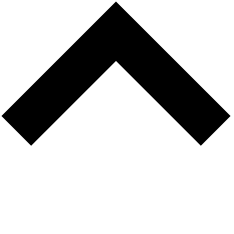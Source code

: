 <mxfile version="13.0.1" type="device" pages="4"><diagram id="aWQeTL9NQRo1xwueGkXw" name="u"><mxGraphModel dx="1088" dy="880" grid="1" gridSize="10" guides="1" tooltips="1" connect="1" arrows="1" fold="1" page="1" pageScale="1" pageWidth="827" pageHeight="1169" math="0" shadow="0"><root><mxCell id="0"/><mxCell id="1" parent="0"/><mxCell id="EsyRiiWJTBuaE-aF_vN_-1" value="" style="shape=corner;whiteSpace=wrap;html=1;fillColor=#000000;rotation=45;" vertex="1" parent="1"><mxGeometry x="360" y="400" width="80" height="80" as="geometry"/></mxCell></root></mxGraphModel></diagram><diagram name="d" id="W1UfKvYtyI12yZrhrYzm"><mxGraphModel dx="1088" dy="880" grid="1" gridSize="10" guides="1" tooltips="1" connect="1" arrows="1" fold="1" page="1" pageScale="1" pageWidth="827" pageHeight="1169" math="0" shadow="0"><root><mxCell id="H0VgH5Tvj54mwjhVn4wh-0"/><mxCell id="H0VgH5Tvj54mwjhVn4wh-1" parent="H0VgH5Tvj54mwjhVn4wh-0"/><mxCell id="H0VgH5Tvj54mwjhVn4wh-2" value="" style="shape=corner;whiteSpace=wrap;html=1;fillColor=#000000;rotation=225;" vertex="1" parent="H0VgH5Tvj54mwjhVn4wh-1"><mxGeometry x="360" y="400" width="80" height="80" as="geometry"/></mxCell></root></mxGraphModel></diagram><diagram name="l" id="C1Oej2fQ-RdejxJNqZoe"><mxGraphModel dx="1088" dy="880" grid="1" gridSize="10" guides="1" tooltips="1" connect="1" arrows="1" fold="1" page="1" pageScale="1" pageWidth="827" pageHeight="1169" math="0" shadow="0"><root><mxCell id="m--ZnHL-HthMSE49_Ek_-0"/><mxCell id="m--ZnHL-HthMSE49_Ek_-1" parent="m--ZnHL-HthMSE49_Ek_-0"/><mxCell id="m--ZnHL-HthMSE49_Ek_-2" value="" style="shape=corner;whiteSpace=wrap;html=1;fillColor=#000000;rotation=315;" vertex="1" parent="m--ZnHL-HthMSE49_Ek_-1"><mxGeometry x="360" y="400" width="80" height="80" as="geometry"/></mxCell></root></mxGraphModel></diagram><diagram name="r" id="vG6TnqHJPpGhgqWRwekt"><mxGraphModel dx="1088" dy="880" grid="1" gridSize="10" guides="1" tooltips="1" connect="1" arrows="1" fold="1" page="1" pageScale="1" pageWidth="827" pageHeight="1169" math="0" shadow="0"><root><mxCell id="FmVHIItatz1nFN-lLvBM-0"/><mxCell id="FmVHIItatz1nFN-lLvBM-1" parent="FmVHIItatz1nFN-lLvBM-0"/><mxCell id="FmVHIItatz1nFN-lLvBM-2" value="" style="shape=corner;whiteSpace=wrap;html=1;fillColor=#000000;rotation=135;" vertex="1" parent="FmVHIItatz1nFN-lLvBM-1"><mxGeometry x="360" y="400" width="80" height="80" as="geometry"/></mxCell></root></mxGraphModel></diagram></mxfile>